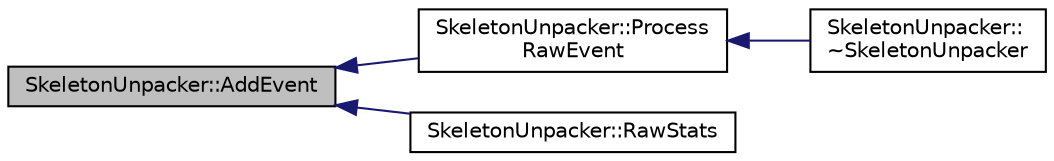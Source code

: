 digraph "SkeletonUnpacker::AddEvent"
{
  edge [fontname="Helvetica",fontsize="10",labelfontname="Helvetica",labelfontsize="10"];
  node [fontname="Helvetica",fontsize="10",shape=record];
  rankdir="LR";
  Node1 [label="SkeletonUnpacker::AddEvent",height=0.2,width=0.4,color="black", fillcolor="grey75", style="filled", fontcolor="black"];
  Node1 -> Node2 [dir="back",color="midnightblue",fontsize="10",style="solid",fontname="Helvetica"];
  Node2 [label="SkeletonUnpacker::Process\lRawEvent",height=0.2,width=0.4,color="black", fillcolor="white", style="filled",URL="$d7/de2/class_skeleton_unpacker.html#ab489608dad5ee12699ad2e17c5057605",tooltip="Process all events in the event list. "];
  Node2 -> Node3 [dir="back",color="midnightblue",fontsize="10",style="solid",fontname="Helvetica"];
  Node3 [label="SkeletonUnpacker::\l~SkeletonUnpacker",height=0.2,width=0.4,color="black", fillcolor="white", style="filled",URL="$d7/de2/class_skeleton_unpacker.html#ae6a65d690a81fac6d5e0ebdefa0e4c55",tooltip="Destructor. "];
  Node1 -> Node4 [dir="back",color="midnightblue",fontsize="10",style="solid",fontname="Helvetica"];
  Node4 [label="SkeletonUnpacker::RawStats",height=0.2,width=0.4,color="black", fillcolor="white", style="filled",URL="$d7/de2/class_skeleton_unpacker.html#af3291b899f71c1ad81fc7b8fec1d05dd"];
}

